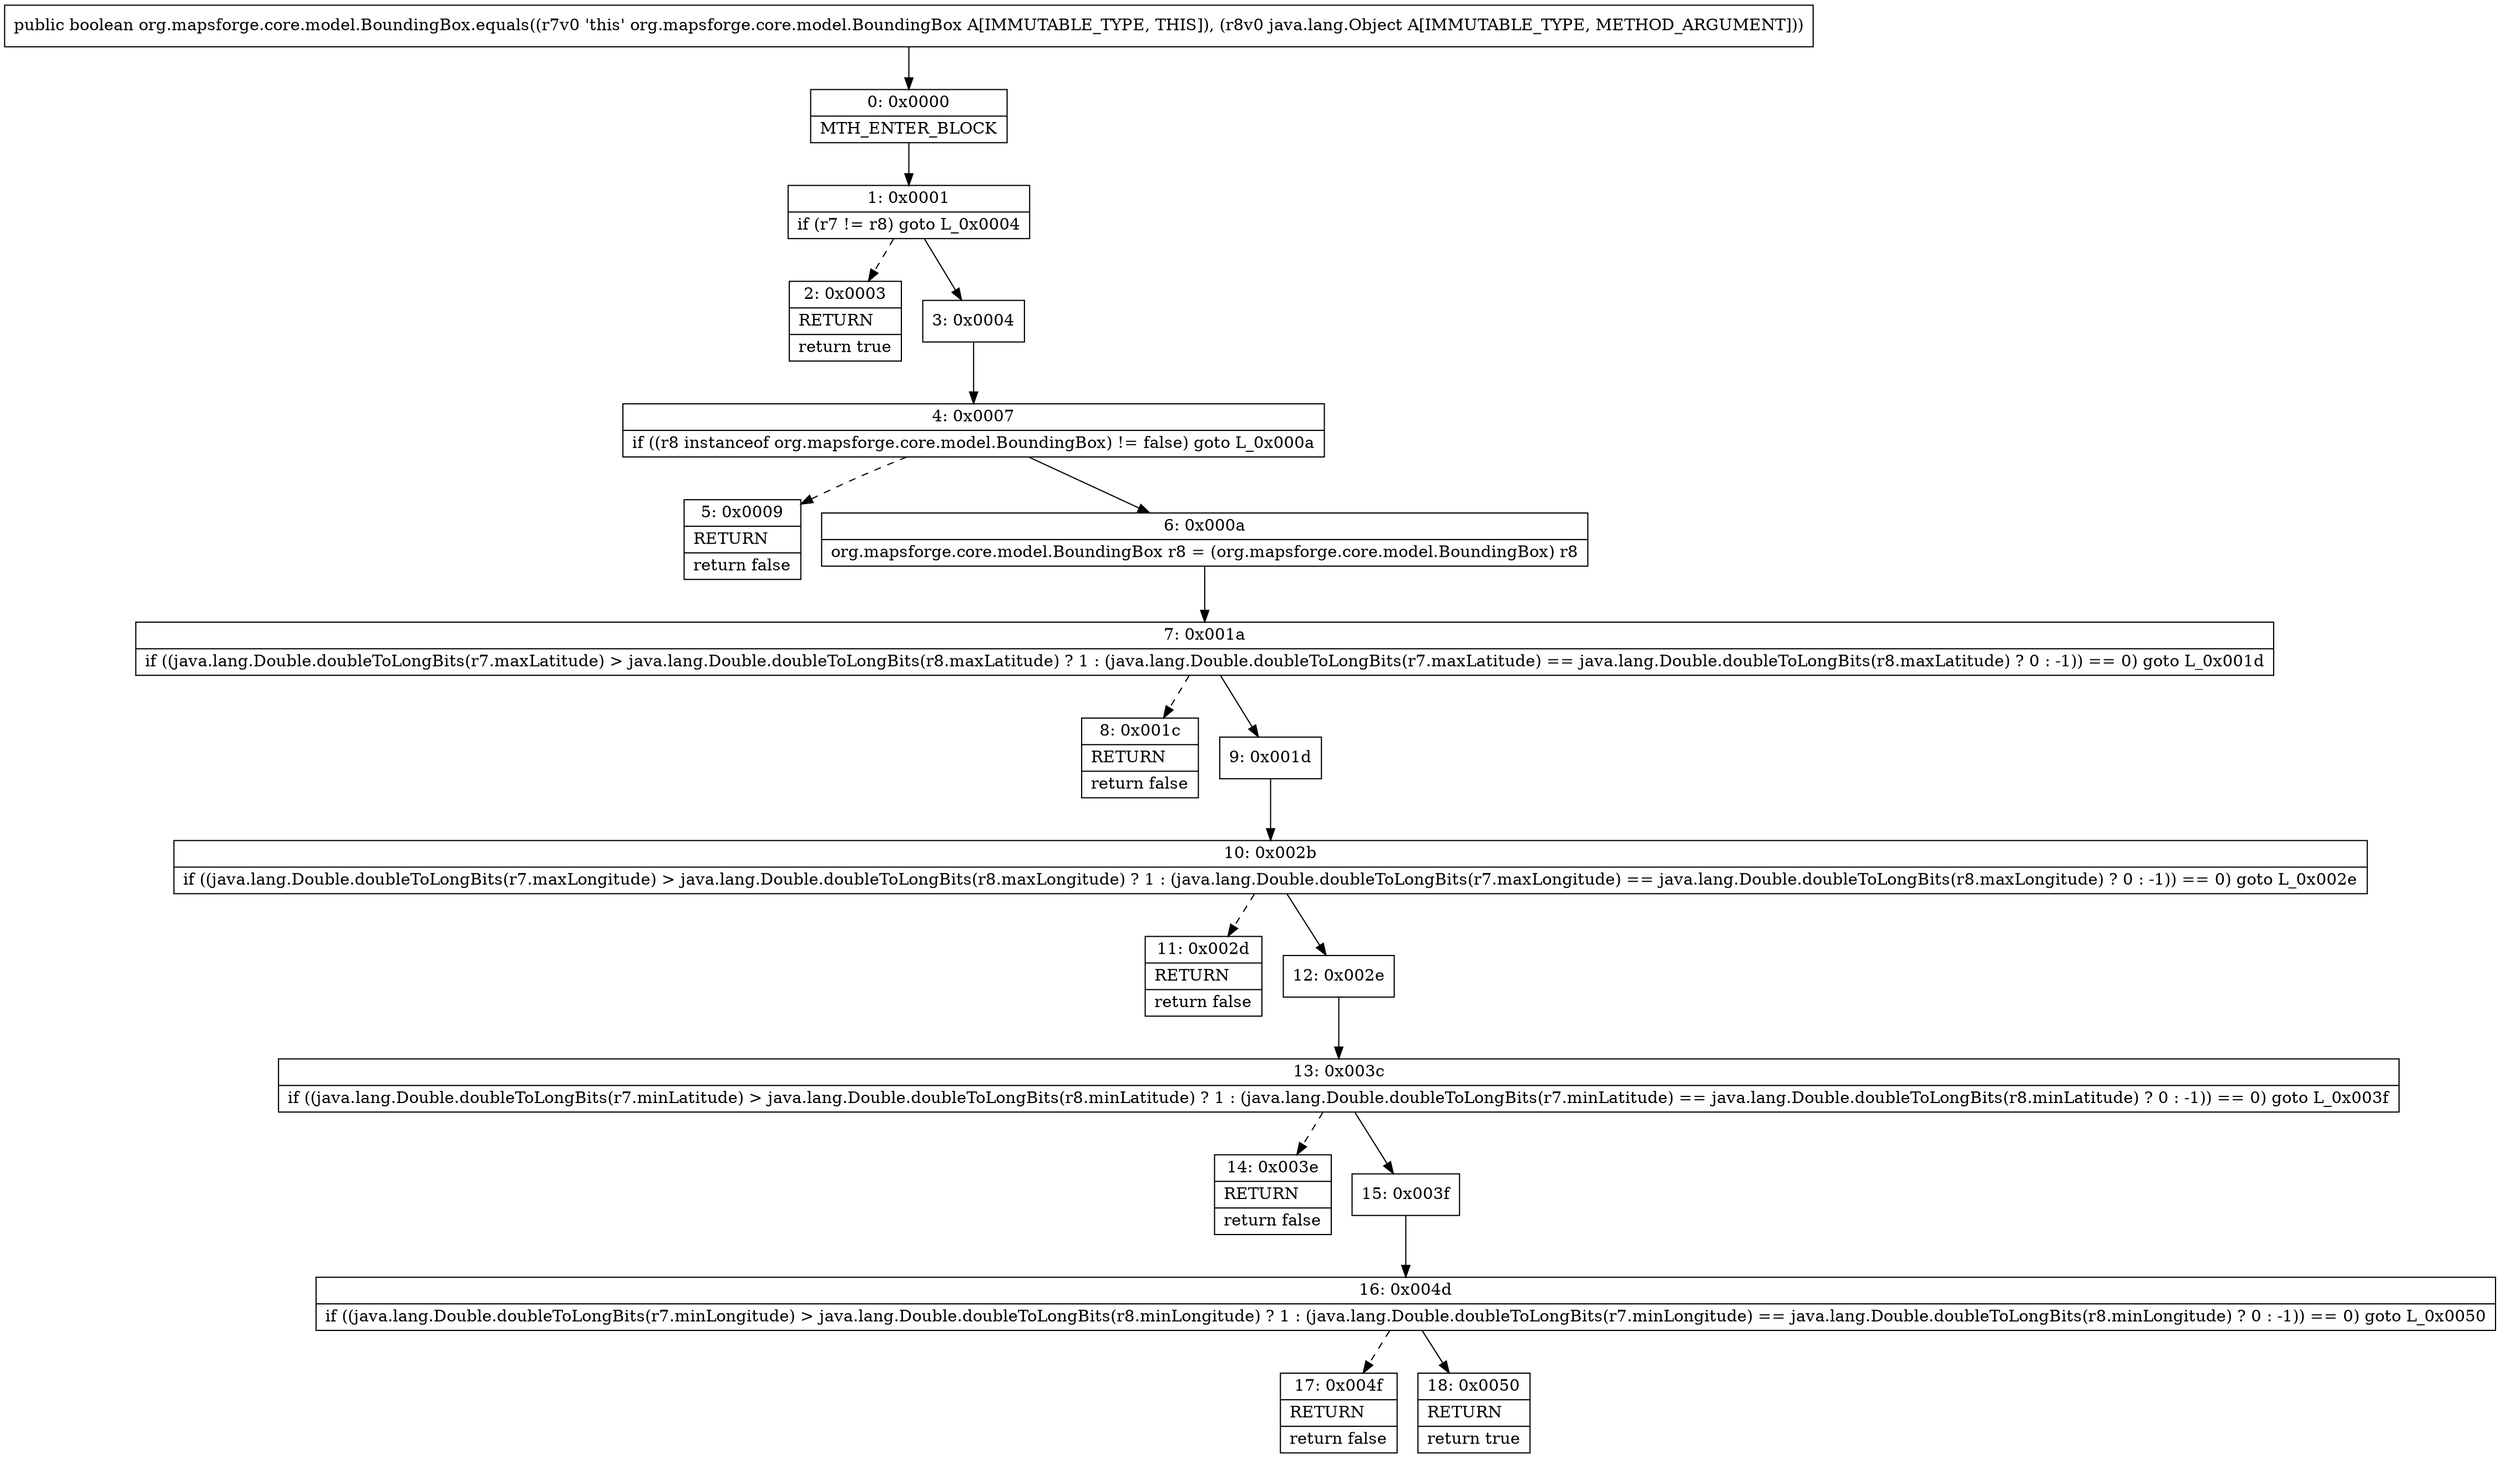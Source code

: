 digraph "CFG fororg.mapsforge.core.model.BoundingBox.equals(Ljava\/lang\/Object;)Z" {
Node_0 [shape=record,label="{0\:\ 0x0000|MTH_ENTER_BLOCK\l}"];
Node_1 [shape=record,label="{1\:\ 0x0001|if (r7 != r8) goto L_0x0004\l}"];
Node_2 [shape=record,label="{2\:\ 0x0003|RETURN\l|return true\l}"];
Node_3 [shape=record,label="{3\:\ 0x0004}"];
Node_4 [shape=record,label="{4\:\ 0x0007|if ((r8 instanceof org.mapsforge.core.model.BoundingBox) != false) goto L_0x000a\l}"];
Node_5 [shape=record,label="{5\:\ 0x0009|RETURN\l|return false\l}"];
Node_6 [shape=record,label="{6\:\ 0x000a|org.mapsforge.core.model.BoundingBox r8 = (org.mapsforge.core.model.BoundingBox) r8\l}"];
Node_7 [shape=record,label="{7\:\ 0x001a|if ((java.lang.Double.doubleToLongBits(r7.maxLatitude) \> java.lang.Double.doubleToLongBits(r8.maxLatitude) ? 1 : (java.lang.Double.doubleToLongBits(r7.maxLatitude) == java.lang.Double.doubleToLongBits(r8.maxLatitude) ? 0 : \-1)) == 0) goto L_0x001d\l}"];
Node_8 [shape=record,label="{8\:\ 0x001c|RETURN\l|return false\l}"];
Node_9 [shape=record,label="{9\:\ 0x001d}"];
Node_10 [shape=record,label="{10\:\ 0x002b|if ((java.lang.Double.doubleToLongBits(r7.maxLongitude) \> java.lang.Double.doubleToLongBits(r8.maxLongitude) ? 1 : (java.lang.Double.doubleToLongBits(r7.maxLongitude) == java.lang.Double.doubleToLongBits(r8.maxLongitude) ? 0 : \-1)) == 0) goto L_0x002e\l}"];
Node_11 [shape=record,label="{11\:\ 0x002d|RETURN\l|return false\l}"];
Node_12 [shape=record,label="{12\:\ 0x002e}"];
Node_13 [shape=record,label="{13\:\ 0x003c|if ((java.lang.Double.doubleToLongBits(r7.minLatitude) \> java.lang.Double.doubleToLongBits(r8.minLatitude) ? 1 : (java.lang.Double.doubleToLongBits(r7.minLatitude) == java.lang.Double.doubleToLongBits(r8.minLatitude) ? 0 : \-1)) == 0) goto L_0x003f\l}"];
Node_14 [shape=record,label="{14\:\ 0x003e|RETURN\l|return false\l}"];
Node_15 [shape=record,label="{15\:\ 0x003f}"];
Node_16 [shape=record,label="{16\:\ 0x004d|if ((java.lang.Double.doubleToLongBits(r7.minLongitude) \> java.lang.Double.doubleToLongBits(r8.minLongitude) ? 1 : (java.lang.Double.doubleToLongBits(r7.minLongitude) == java.lang.Double.doubleToLongBits(r8.minLongitude) ? 0 : \-1)) == 0) goto L_0x0050\l}"];
Node_17 [shape=record,label="{17\:\ 0x004f|RETURN\l|return false\l}"];
Node_18 [shape=record,label="{18\:\ 0x0050|RETURN\l|return true\l}"];
MethodNode[shape=record,label="{public boolean org.mapsforge.core.model.BoundingBox.equals((r7v0 'this' org.mapsforge.core.model.BoundingBox A[IMMUTABLE_TYPE, THIS]), (r8v0 java.lang.Object A[IMMUTABLE_TYPE, METHOD_ARGUMENT])) }"];
MethodNode -> Node_0;
Node_0 -> Node_1;
Node_1 -> Node_2[style=dashed];
Node_1 -> Node_3;
Node_3 -> Node_4;
Node_4 -> Node_5[style=dashed];
Node_4 -> Node_6;
Node_6 -> Node_7;
Node_7 -> Node_8[style=dashed];
Node_7 -> Node_9;
Node_9 -> Node_10;
Node_10 -> Node_11[style=dashed];
Node_10 -> Node_12;
Node_12 -> Node_13;
Node_13 -> Node_14[style=dashed];
Node_13 -> Node_15;
Node_15 -> Node_16;
Node_16 -> Node_17[style=dashed];
Node_16 -> Node_18;
}

